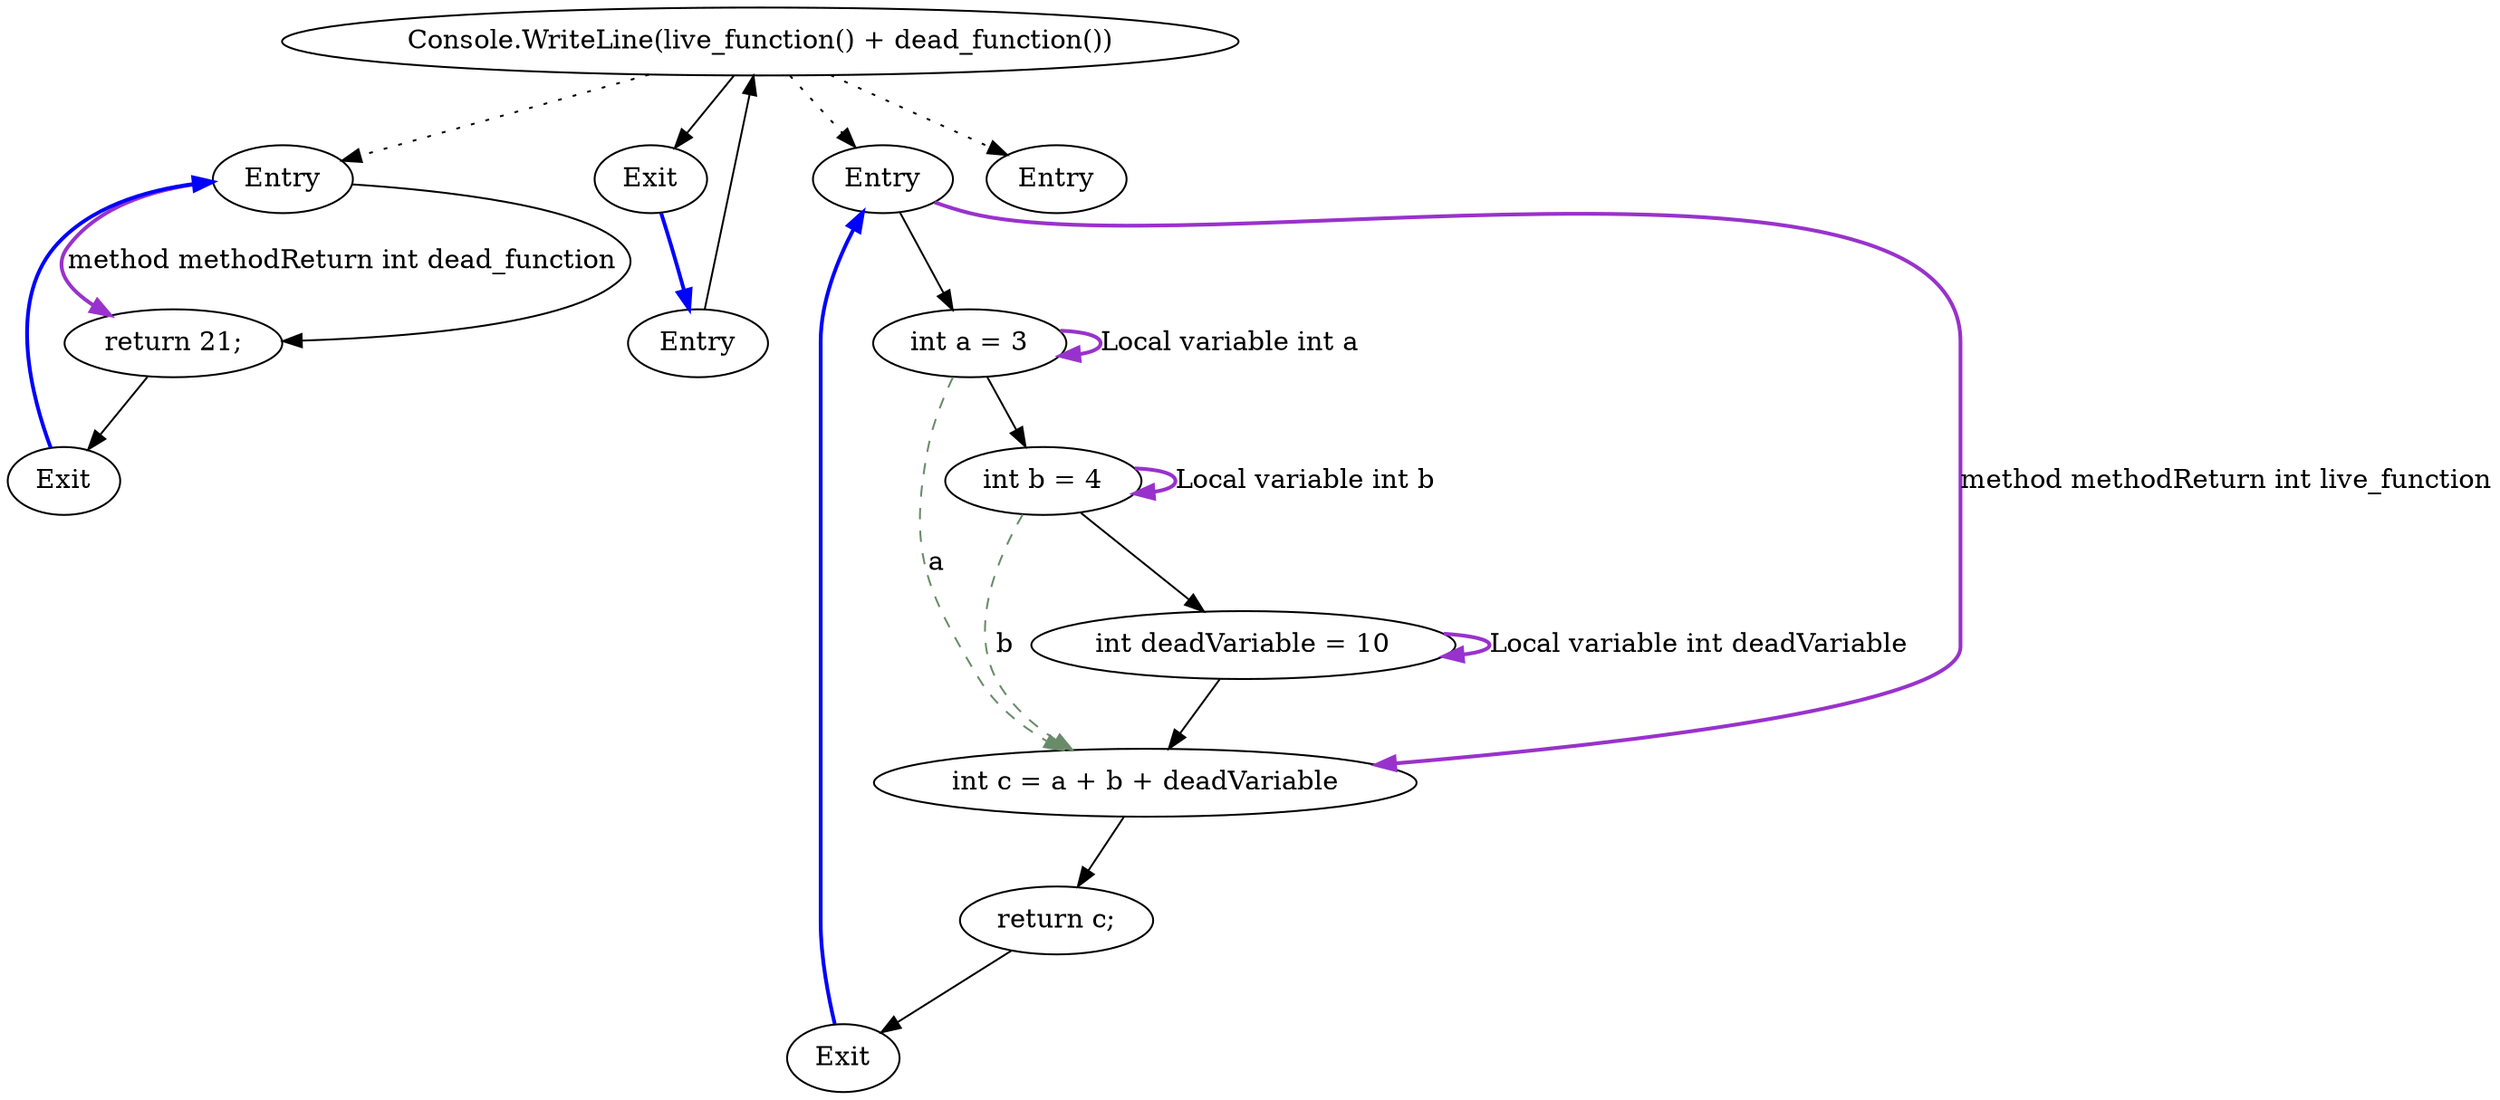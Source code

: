 digraph  {
n0 [cluster="Example.Program.dead_function()", label=Entry, span="6-6"];
n1 [cluster="Example.Program.dead_function()", label="return 21;", span="8-8"];
n2 [cluster="Example.Program.dead_function()", label=Exit, span="6-6"];
n3 [cluster="Example.Program.live_function()", label=Entry, span="11-11"];
n4 [cluster="Example.Program.live_function()", label="int a = 3", span="13-13"];
n5 [cluster="Example.Program.live_function()", label="int b = 4", span="14-14"];
n7 [cluster="Example.Program.live_function()", label="int c = a + b + deadVariable", span="16-16"];
n6 [cluster="Example.Program.live_function()", label="int deadVariable = 10", span="15-15"];
n8 [cluster="Example.Program.live_function()", label="return c;", span="17-17"];
n9 [cluster="Example.Program.live_function()", label=Exit, span="11-11"];
n10 [cluster="Example.Program.Main(string[])", label=Entry, span="20-20"];
n11 [cluster="Example.Program.Main(string[])", label="Console.WriteLine(live_function() + dead_function())", span="22-22"];
n12 [cluster="Example.Program.Main(string[])", label=Exit, span="20-20"];
n13 [cluster="System.Console.WriteLine(int)", label=Entry, span="0-0"];
n0 -> n1  [key=0, style=solid];
n0 -> n1  [color=darkorchid, key=3, label="method methodReturn int dead_function", style=bold];
n1 -> n2  [key=0, style=solid];
n2 -> n0  [color=blue, key=0, style=bold];
n3 -> n4  [key=0, style=solid];
n3 -> n7  [color=darkorchid, key=3, label="method methodReturn int live_function", style=bold];
n4 -> n5  [key=0, style=solid];
n4 -> n7  [color=darkseagreen4, key=1, label=a, style=dashed];
n4 -> n4  [color=darkorchid, key=3, label="Local variable int a", style=bold];
n5 -> n6  [key=0, style=solid];
n5 -> n7  [color=darkseagreen4, key=1, label=b, style=dashed];
n5 -> n5  [color=darkorchid, key=3, label="Local variable int b", style=bold];
n7 -> n8  [key=0, style=solid];
n6 -> n7  [key=0, style=solid];
n6 -> n6  [color=darkorchid, key=3, label="Local variable int deadVariable", style=bold];
n8 -> n9  [key=0, style=solid];
n9 -> n3  [color=blue, key=0, style=bold];
n10 -> n11  [key=0, style=solid];
n11 -> n12  [key=0, style=solid];
n11 -> n3  [key=2, style=dotted];
n11 -> n0  [key=2, style=dotted];
n11 -> n13  [key=2, style=dotted];
n12 -> n10  [color=blue, key=0, style=bold];
}
